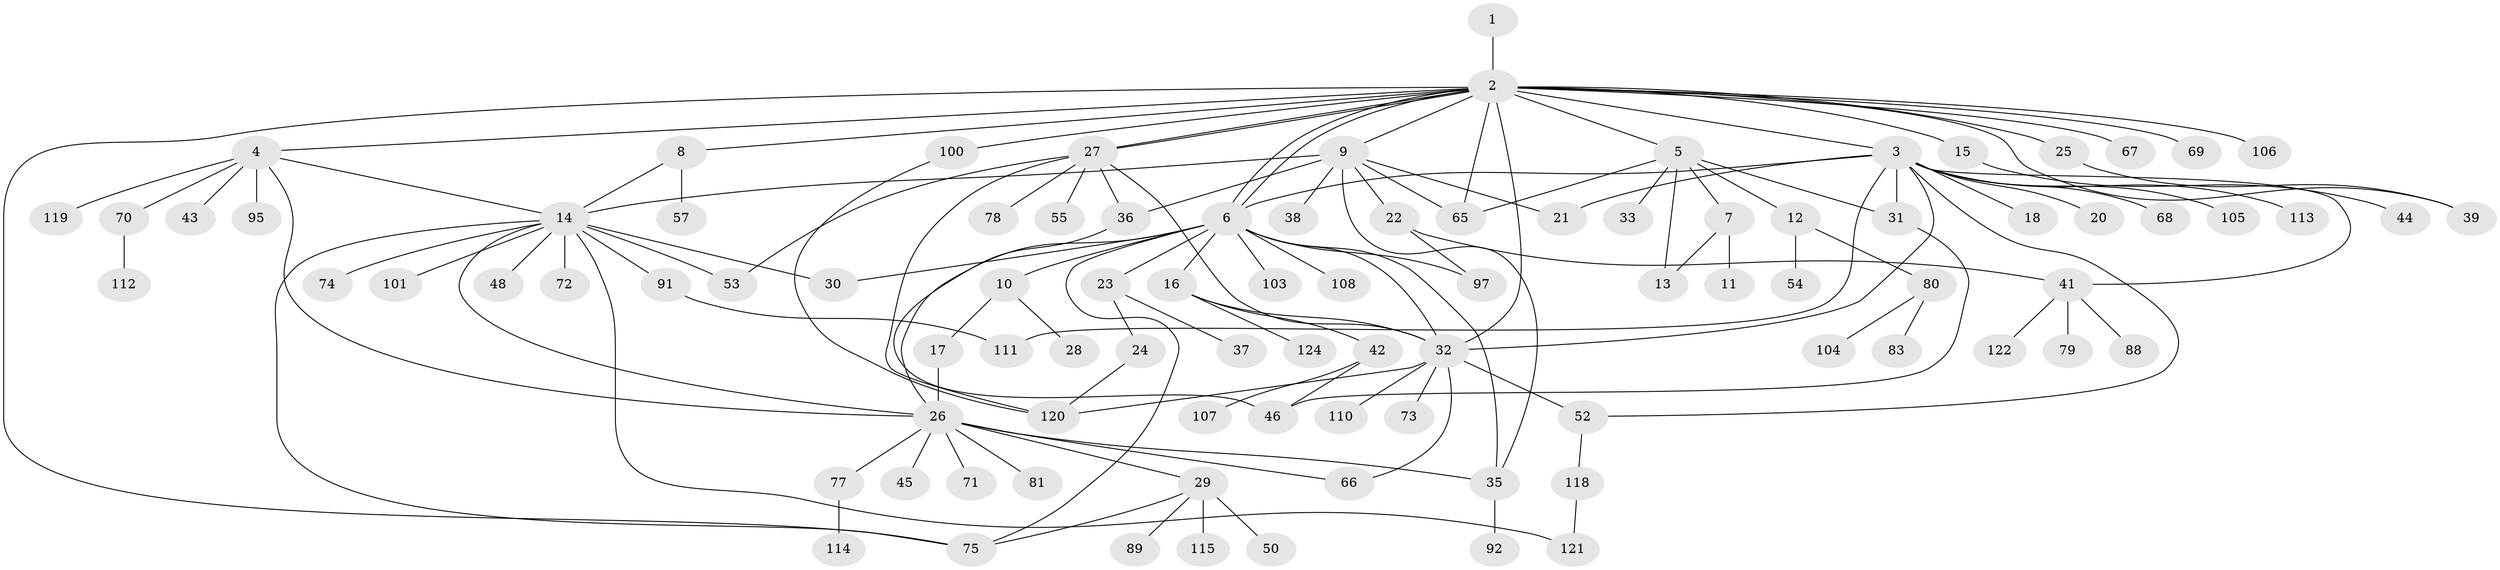 // Generated by graph-tools (version 1.1) at 2025/23/03/03/25 07:23:50]
// undirected, 93 vertices, 129 edges
graph export_dot {
graph [start="1"]
  node [color=gray90,style=filled];
  1;
  2 [super="+51"];
  3 [super="+19"];
  4 [super="+61"];
  5;
  6 [super="+60"];
  7 [super="+59"];
  8 [super="+99"];
  9 [super="+64"];
  10;
  11;
  12 [super="+86"];
  13 [super="+102"];
  14 [super="+109"];
  15;
  16;
  17 [super="+98"];
  18;
  20;
  21 [super="+93"];
  22 [super="+47"];
  23;
  24;
  25 [super="+40"];
  26 [super="+94"];
  27 [super="+63"];
  28;
  29 [super="+49"];
  30 [super="+116"];
  31 [super="+84"];
  32 [super="+34"];
  33;
  35 [super="+76"];
  36 [super="+58"];
  37;
  38;
  39;
  41 [super="+56"];
  42 [super="+85"];
  43;
  44 [super="+96"];
  45;
  46 [super="+87"];
  48;
  50;
  52 [super="+62"];
  53;
  54;
  55;
  57;
  65 [super="+90"];
  66 [super="+117"];
  67;
  68;
  69;
  70;
  71;
  72;
  73;
  74;
  75 [super="+82"];
  77;
  78;
  79;
  80;
  81;
  83;
  88;
  89;
  91;
  92;
  95;
  97 [super="+125"];
  100;
  101;
  103;
  104;
  105;
  106;
  107;
  108;
  110;
  111;
  112;
  113;
  114;
  115;
  118;
  119;
  120 [super="+123"];
  121;
  122;
  124;
  1 -- 2;
  2 -- 3 [weight=2];
  2 -- 4;
  2 -- 5;
  2 -- 6;
  2 -- 6;
  2 -- 8;
  2 -- 9;
  2 -- 15;
  2 -- 25;
  2 -- 27;
  2 -- 27;
  2 -- 39;
  2 -- 65;
  2 -- 67;
  2 -- 69;
  2 -- 100;
  2 -- 106;
  2 -- 32;
  2 -- 75;
  3 -- 6;
  3 -- 18;
  3 -- 20;
  3 -- 31;
  3 -- 32;
  3 -- 41;
  3 -- 111;
  3 -- 113;
  3 -- 52;
  3 -- 68;
  3 -- 105;
  3 -- 21;
  4 -- 26;
  4 -- 43;
  4 -- 95;
  4 -- 119;
  4 -- 70;
  4 -- 14;
  5 -- 7;
  5 -- 12;
  5 -- 31;
  5 -- 33;
  5 -- 65;
  5 -- 13;
  6 -- 10;
  6 -- 16;
  6 -- 23;
  6 -- 26;
  6 -- 30;
  6 -- 32;
  6 -- 35;
  6 -- 75;
  6 -- 103;
  6 -- 108;
  6 -- 97;
  7 -- 11;
  7 -- 13;
  8 -- 57;
  8 -- 14;
  9 -- 14;
  9 -- 21;
  9 -- 22;
  9 -- 36 [weight=2];
  9 -- 38;
  9 -- 35;
  9 -- 65;
  10 -- 17;
  10 -- 28;
  12 -- 54;
  12 -- 80;
  14 -- 26;
  14 -- 48;
  14 -- 53;
  14 -- 72;
  14 -- 74;
  14 -- 91;
  14 -- 101;
  14 -- 121;
  14 -- 75;
  14 -- 30;
  15 -- 44;
  16 -- 32;
  16 -- 42;
  16 -- 124;
  17 -- 26;
  22 -- 41;
  22 -- 97;
  23 -- 24;
  23 -- 37;
  24 -- 120;
  25 -- 39;
  26 -- 29;
  26 -- 45;
  26 -- 66;
  26 -- 71;
  26 -- 77;
  26 -- 81;
  26 -- 35;
  27 -- 32;
  27 -- 36;
  27 -- 53;
  27 -- 55;
  27 -- 78;
  27 -- 120;
  29 -- 50;
  29 -- 75;
  29 -- 89;
  29 -- 115;
  31 -- 46;
  32 -- 52;
  32 -- 66;
  32 -- 110;
  32 -- 120;
  32 -- 73;
  35 -- 92;
  36 -- 46;
  41 -- 88;
  41 -- 122;
  41 -- 79;
  42 -- 107;
  42 -- 46;
  52 -- 118;
  70 -- 112;
  77 -- 114;
  80 -- 83;
  80 -- 104;
  91 -- 111;
  100 -- 120;
  118 -- 121;
}
